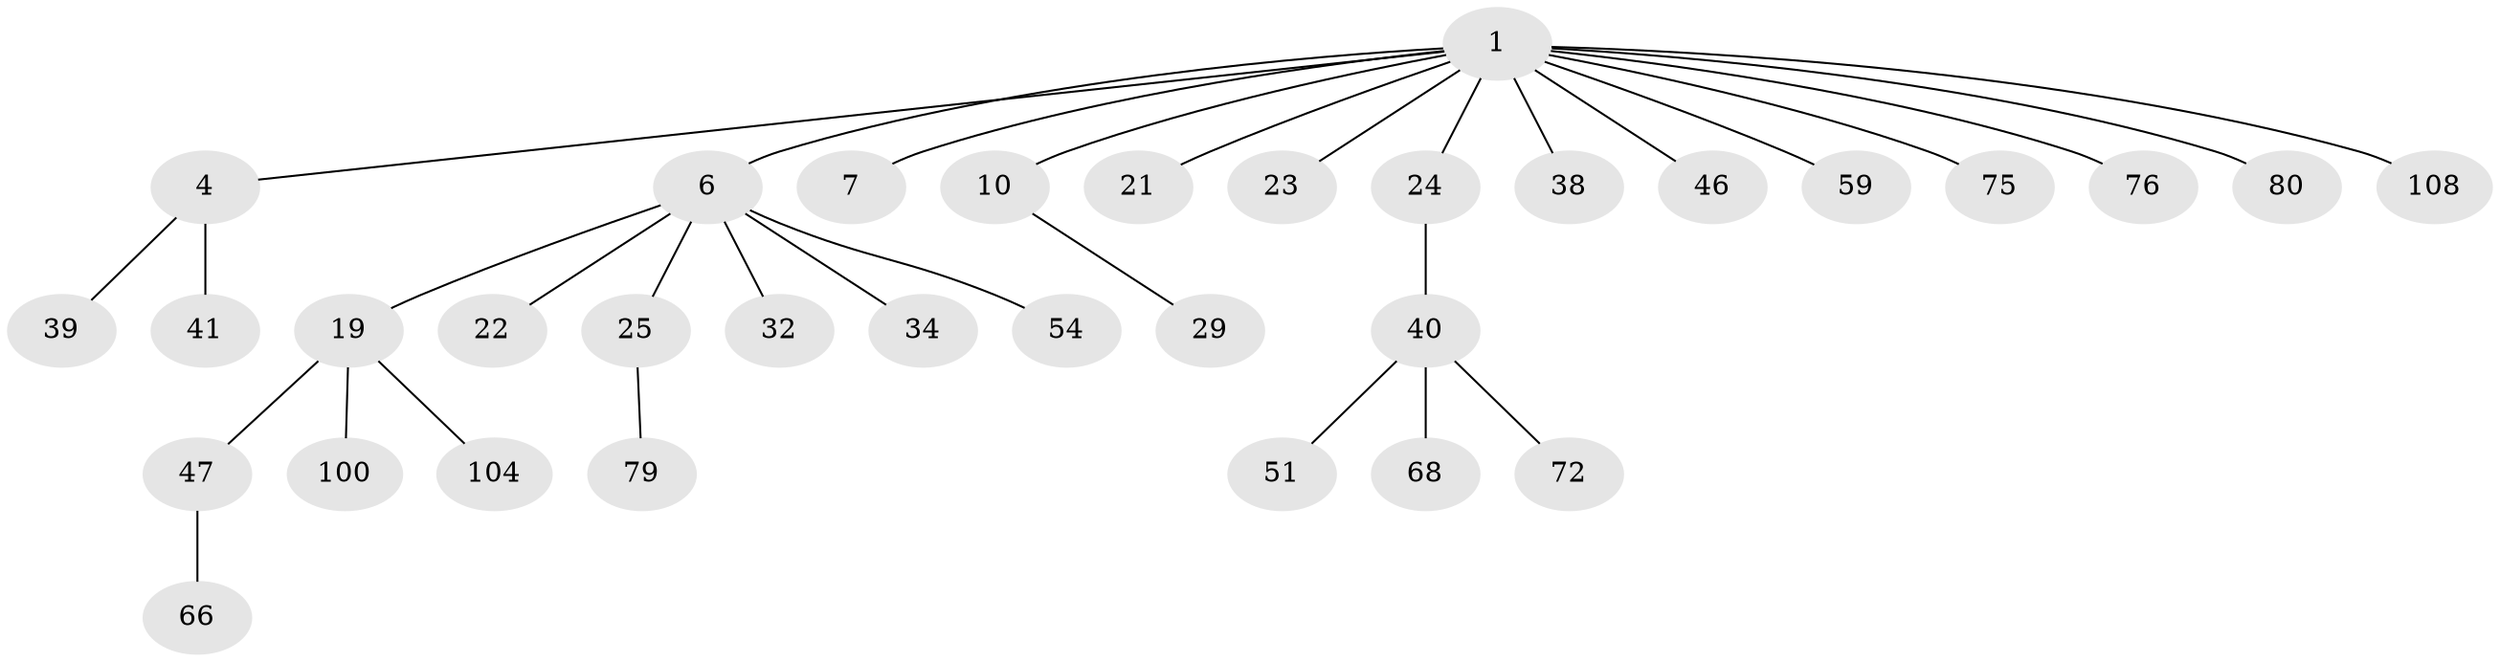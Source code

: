 // original degree distribution, {7: 0.008849557522123894, 4: 0.09734513274336283, 8: 0.008849557522123894, 3: 0.09734513274336283, 2: 0.25663716814159293, 5: 0.008849557522123894, 1: 0.504424778761062, 6: 0.017699115044247787}
// Generated by graph-tools (version 1.1) at 2025/19/03/04/25 18:19:03]
// undirected, 33 vertices, 32 edges
graph export_dot {
graph [start="1"]
  node [color=gray90,style=filled];
  1 [super="+2+3+53+113+65+16"];
  4 [super="+63+28"];
  6 [super="+11+44+8"];
  7 [super="+62"];
  10 [super="+26+17+20"];
  19 [super="+30+27"];
  21 [super="+84+31"];
  22;
  23;
  24 [super="+35+71"];
  25 [super="+45"];
  29 [super="+91"];
  32;
  34;
  38 [super="+101"];
  39;
  40 [super="+49+52"];
  41;
  46 [super="+103+55"];
  47 [super="+102+61"];
  51 [super="+57+92+74"];
  54 [super="+97+99+83"];
  59;
  66;
  68;
  72;
  75 [super="+109"];
  76;
  79 [super="+87"];
  80;
  100;
  104;
  108;
  1 -- 21;
  1 -- 38;
  1 -- 59;
  1 -- 46;
  1 -- 4;
  1 -- 6;
  1 -- 7;
  1 -- 10;
  1 -- 108;
  1 -- 80;
  1 -- 23;
  1 -- 24;
  1 -- 75;
  1 -- 76;
  4 -- 41;
  4 -- 39;
  6 -- 32;
  6 -- 34;
  6 -- 19;
  6 -- 54;
  6 -- 22;
  6 -- 25;
  10 -- 29;
  19 -- 104;
  19 -- 100;
  19 -- 47;
  24 -- 40;
  25 -- 79;
  40 -- 51;
  40 -- 68;
  40 -- 72;
  47 -- 66;
}
